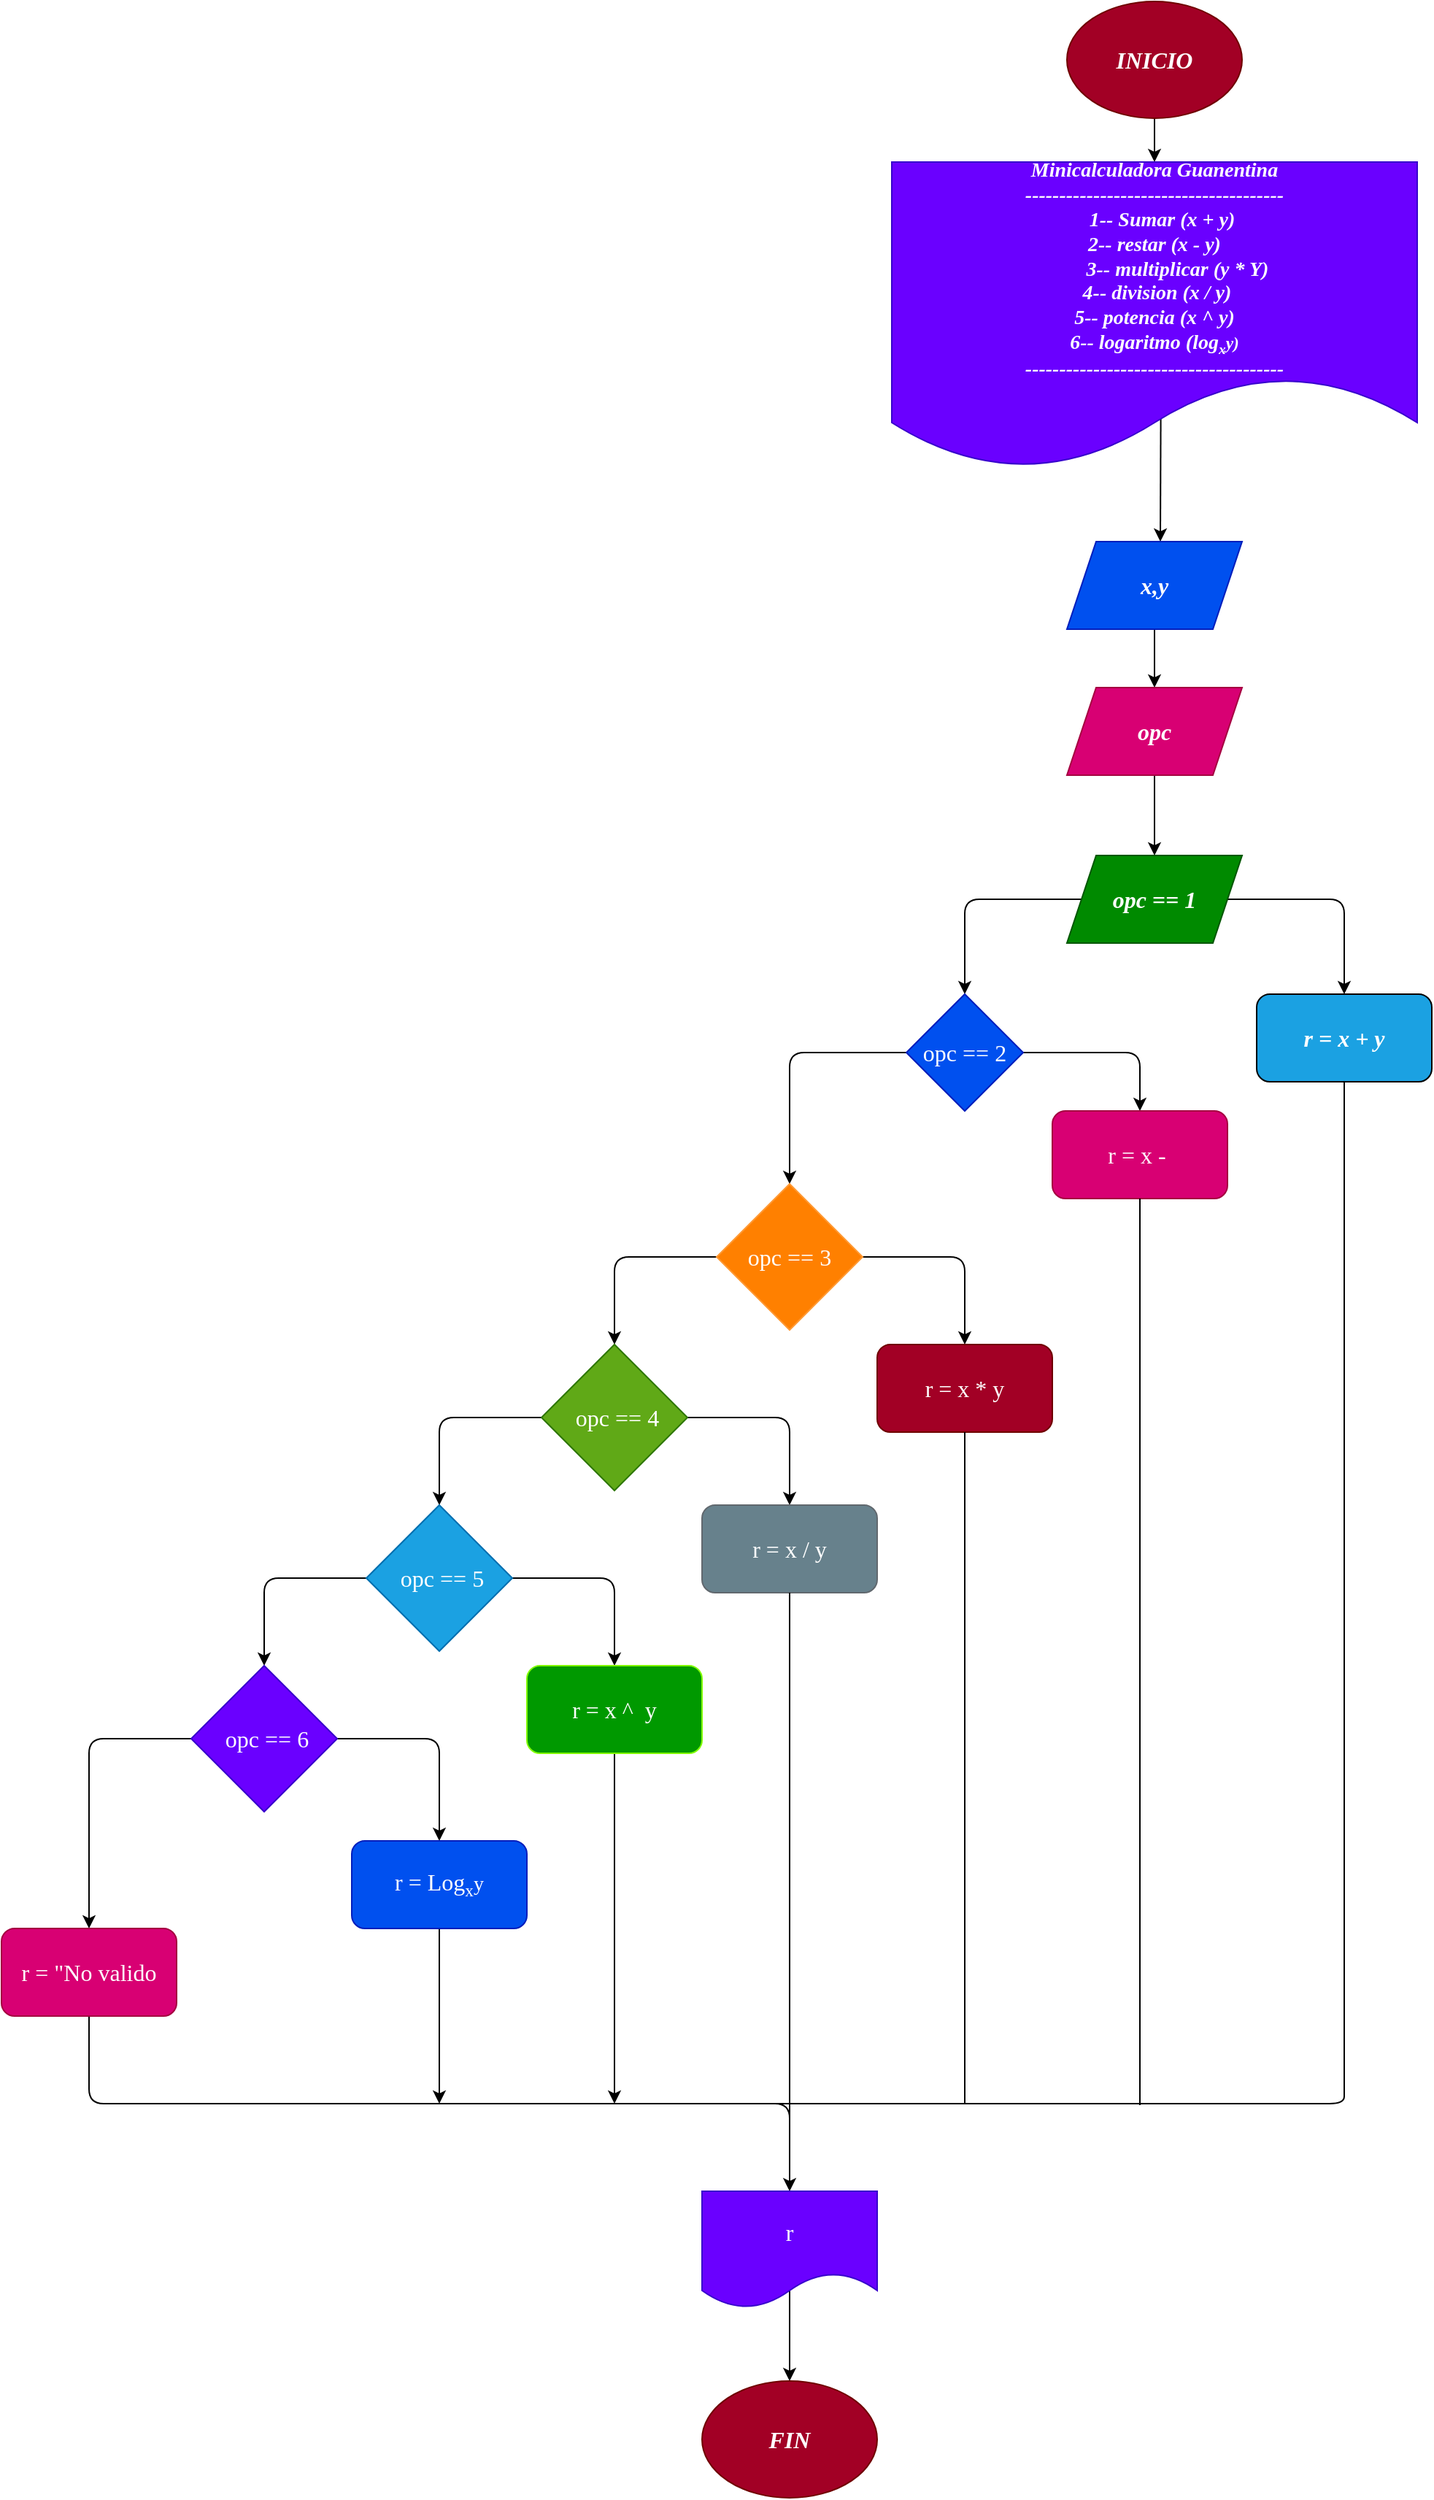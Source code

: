 <mxfile>
    <diagram id="SmnAl8LfTtsfcpHdKrGj" name="Página-1">
        <mxGraphModel dx="1489" dy="461" grid="1" gridSize="10" guides="1" tooltips="1" connect="1" arrows="1" fold="1" page="1" pageScale="1" pageWidth="827" pageHeight="1169" math="0" shadow="0">
            <root>
                <mxCell id="0"/>
                <mxCell id="1" parent="0"/>
                <mxCell id="6" value="" style="edgeStyle=none;html=1;" edge="1" parent="1" source="2" target="3">
                    <mxGeometry relative="1" as="geometry"/>
                </mxCell>
                <mxCell id="2" value="INICIO" style="ellipse;whiteSpace=wrap;html=1;fontFamily=Lucida Console;fontStyle=3;fontSize=16;fillColor=#a20025;fontColor=#ffffff;strokeColor=#6F0000;" vertex="1" parent="1">
                    <mxGeometry x="150" width="120" height="80" as="geometry"/>
                </mxCell>
                <mxCell id="12" value="" style="edgeStyle=none;html=1;fontFamily=Lucida Console;fontSize=14;fontColor=#F5F5F5;exitX=0.512;exitY=0.81;exitDx=0;exitDy=0;exitPerimeter=0;" edge="1" parent="1" source="3" target="4">
                    <mxGeometry relative="1" as="geometry">
                        <Array as="points">
                            <mxPoint x="214" y="370"/>
                        </Array>
                    </mxGeometry>
                </mxCell>
                <mxCell id="3" value="Minicalculadora Guanentina&lt;br&gt;--------------------------------------&lt;br&gt;&amp;nbsp; &amp;nbsp;1-- Sumar (x + y)&lt;br&gt;2-- restar (x - y)&lt;br&gt;&amp;nbsp; &amp;nbsp; &amp;nbsp; &amp;nbsp; &amp;nbsp;3-- multiplicar (y * Y)&lt;br&gt;&amp;nbsp;4-- division (x / y)&lt;br&gt;5-- potencia (x ^ y)&lt;br&gt;6-- logaritmo (log&lt;span style=&quot;font-size: 11.667px;&quot;&gt;&lt;sub&gt;x&lt;/sub&gt;y)&lt;br&gt;&lt;/span&gt;--------------------------------------" style="shape=document;whiteSpace=wrap;html=1;boundedLbl=1;fontFamily=Lucida Console;fontSize=14;fontStyle=3;fillColor=#6a00ff;fontColor=#ffffff;strokeColor=#3700CC;" vertex="1" parent="1">
                    <mxGeometry x="30" y="110" width="360" height="210" as="geometry"/>
                </mxCell>
                <mxCell id="8" value="" style="edgeStyle=none;html=1;" edge="1" parent="1" source="4" target="5">
                    <mxGeometry relative="1" as="geometry"/>
                </mxCell>
                <mxCell id="4" value="&lt;font style=&quot;font-size: 16px;&quot;&gt;x,y&lt;/font&gt;" style="shape=parallelogram;perimeter=parallelogramPerimeter;whiteSpace=wrap;html=1;fixedSize=1;fontSize=14;fontFamily=Lucida Console;fontStyle=3;fillColor=#0050ef;strokeColor=#001DBC;fontColor=#ffffff;" vertex="1" parent="1">
                    <mxGeometry x="150" y="370" width="120" height="60" as="geometry"/>
                </mxCell>
                <mxCell id="14" value="" style="edgeStyle=none;html=1;fontFamily=Lucida Console;fontSize=16;fontColor=#F5F5F5;" edge="1" parent="1" source="5" target="13">
                    <mxGeometry relative="1" as="geometry"/>
                </mxCell>
                <mxCell id="5" value="opc" style="shape=parallelogram;perimeter=parallelogramPerimeter;whiteSpace=wrap;html=1;fixedSize=1;fontSize=16;fontStyle=3;fontFamily=Lucida Console;fillColor=#d80073;fontColor=#ffffff;strokeColor=#A50040;" vertex="1" parent="1">
                    <mxGeometry x="150" y="470" width="120" height="60" as="geometry"/>
                </mxCell>
                <mxCell id="16" value="" style="edgeStyle=none;html=1;fontFamily=Lucida Console;fontSize=16;fontColor=#F5F5F5;" edge="1" parent="1" source="13">
                    <mxGeometry relative="1" as="geometry">
                        <mxPoint x="340" y="680" as="targetPoint"/>
                        <Array as="points">
                            <mxPoint x="340" y="615"/>
                        </Array>
                    </mxGeometry>
                </mxCell>
                <mxCell id="19" value="" style="edgeStyle=none;html=1;fontFamily=Lucida Console;fontSize=16;fontColor=#F5F5F5;" edge="1" parent="1" source="13">
                    <mxGeometry relative="1" as="geometry">
                        <mxPoint x="80" y="680" as="targetPoint"/>
                        <Array as="points">
                            <mxPoint x="80" y="615"/>
                        </Array>
                    </mxGeometry>
                </mxCell>
                <mxCell id="13" value="opc == 1" style="shape=parallelogram;perimeter=parallelogramPerimeter;whiteSpace=wrap;html=1;fixedSize=1;fontSize=16;fontStyle=3;fontFamily=Lucida Console;fillColor=#008a00;fontColor=#ffffff;strokeColor=#005700;" vertex="1" parent="1">
                    <mxGeometry x="150" y="585" width="120" height="60" as="geometry"/>
                </mxCell>
                <mxCell id="20" value="&lt;span style=&quot;&quot;&gt;r = x + y&lt;/span&gt;" style="rounded=1;html=1;labelBackgroundColor=none;fontFamily=Lucida Console;fontSize=16;fontColor=#ffffff;fontStyle=3;fillColor=#1ba1e2;strokeColor=default;whiteSpace=wrap;" vertex="1" parent="1">
                    <mxGeometry x="280" y="680" width="120" height="60" as="geometry"/>
                </mxCell>
                <mxCell id="23" value="" style="edgeStyle=none;html=1;fontFamily=Lucida Console;fontSize=16;fontColor=#F5F5F5;" edge="1" parent="1" source="21" target="22">
                    <mxGeometry relative="1" as="geometry">
                        <Array as="points">
                            <mxPoint x="-40" y="720"/>
                        </Array>
                    </mxGeometry>
                </mxCell>
                <mxCell id="25" value="" style="edgeStyle=none;html=1;fontFamily=Lucida Console;fontSize=16;fontColor=#F5F5F5;" edge="1" parent="1" source="21" target="24">
                    <mxGeometry relative="1" as="geometry">
                        <Array as="points">
                            <mxPoint x="200" y="720"/>
                        </Array>
                    </mxGeometry>
                </mxCell>
                <mxCell id="21" value="opc == 2" style="rhombus;whiteSpace=wrap;html=1;labelBackgroundColor=none;fontFamily=Lucida Console;fontSize=16;fontColor=#ffffff;fillColor=#0050ef;strokeColor=#001DBC;" vertex="1" parent="1">
                    <mxGeometry x="40" y="680" width="80" height="80" as="geometry"/>
                </mxCell>
                <mxCell id="27" value="" style="edgeStyle=none;html=1;fontFamily=Lucida Console;fontSize=16;fontColor=#F5F5F5;" edge="1" parent="1" source="22" target="26">
                    <mxGeometry relative="1" as="geometry">
                        <Array as="points">
                            <mxPoint x="80" y="860"/>
                        </Array>
                    </mxGeometry>
                </mxCell>
                <mxCell id="29" value="" style="edgeStyle=none;html=1;fontFamily=Lucida Console;fontSize=16;fontColor=#F5F5F5;" edge="1" parent="1" source="22" target="28">
                    <mxGeometry relative="1" as="geometry">
                        <Array as="points">
                            <mxPoint x="-160" y="860"/>
                        </Array>
                    </mxGeometry>
                </mxCell>
                <mxCell id="22" value="opc == 3" style="rhombus;whiteSpace=wrap;html=1;labelBackgroundColor=none;fontFamily=Lucida Console;fontSize=16;fontColor=#ffffff;fillColor=#FF8000;strokeColor=#FF9933;" vertex="1" parent="1">
                    <mxGeometry x="-90" y="810" width="100" height="100" as="geometry"/>
                </mxCell>
                <mxCell id="24" value="r = x -&amp;nbsp;" style="rounded=1;whiteSpace=wrap;html=1;fontSize=16;fontFamily=Lucida Console;fontColor=#ffffff;labelBackgroundColor=none;fillColor=#d80073;strokeColor=#A50040;" vertex="1" parent="1">
                    <mxGeometry x="140" y="760" width="120" height="60" as="geometry"/>
                </mxCell>
                <mxCell id="26" value="r = x * y" style="rounded=1;whiteSpace=wrap;html=1;fontSize=16;fontFamily=Lucida Console;fontColor=#ffffff;labelBackgroundColor=none;fillColor=#a20025;strokeColor=#6F0000;" vertex="1" parent="1">
                    <mxGeometry x="20" y="920" width="120" height="60" as="geometry"/>
                </mxCell>
                <mxCell id="33" value="" style="edgeStyle=none;html=1;fontFamily=Lucida Console;fontSize=16;fontColor=#F5F5F5;" edge="1" parent="1" source="28" target="32">
                    <mxGeometry relative="1" as="geometry">
                        <Array as="points">
                            <mxPoint x="-40" y="970"/>
                        </Array>
                    </mxGeometry>
                </mxCell>
                <mxCell id="35" value="" style="edgeStyle=none;html=1;fontFamily=Lucida Console;fontSize=16;fontColor=#F5F5F5;" edge="1" parent="1" source="28" target="34">
                    <mxGeometry relative="1" as="geometry">
                        <Array as="points">
                            <mxPoint x="-280" y="970"/>
                        </Array>
                    </mxGeometry>
                </mxCell>
                <mxCell id="28" value="&amp;nbsp;opc == 4" style="rhombus;whiteSpace=wrap;html=1;fontSize=16;fontFamily=Lucida Console;fontColor=#ffffff;labelBackgroundColor=none;fillColor=#60a917;strokeColor=#2D7600;" vertex="1" parent="1">
                    <mxGeometry x="-210" y="920" width="100" height="100" as="geometry"/>
                </mxCell>
                <mxCell id="32" value="r = x / y" style="rounded=1;whiteSpace=wrap;html=1;fontSize=16;fontFamily=Lucida Console;fontColor=#ffffff;labelBackgroundColor=none;fillColor=#67818C;strokeColor=#61686E;" vertex="1" parent="1">
                    <mxGeometry x="-100" y="1030" width="120" height="60" as="geometry"/>
                </mxCell>
                <mxCell id="37" value="" style="edgeStyle=none;html=1;fontFamily=Lucida Console;fontSize=16;fontColor=#F5F5F5;" edge="1" parent="1" source="34" target="36">
                    <mxGeometry relative="1" as="geometry">
                        <Array as="points">
                            <mxPoint x="-160" y="1080"/>
                        </Array>
                    </mxGeometry>
                </mxCell>
                <mxCell id="40" value="" style="edgeStyle=none;html=1;fontFamily=Lucida Console;fontSize=16;fontColor=#F5F5F5;" edge="1" parent="1" source="34" target="39">
                    <mxGeometry relative="1" as="geometry">
                        <Array as="points">
                            <mxPoint x="-400" y="1080"/>
                        </Array>
                    </mxGeometry>
                </mxCell>
                <mxCell id="34" value="&amp;nbsp;opc == 5" style="rhombus;whiteSpace=wrap;html=1;fontSize=16;fontFamily=Lucida Console;fontColor=#ffffff;labelBackgroundColor=none;fillColor=#1ba1e2;strokeColor=#006EAF;" vertex="1" parent="1">
                    <mxGeometry x="-330" y="1030" width="100" height="100" as="geometry"/>
                </mxCell>
                <mxCell id="61" value="" style="edgeStyle=none;html=1;fontFamily=Lucida Console;fontSize=14;fontColor=#F5F5F5;" edge="1" parent="1" source="36">
                    <mxGeometry relative="1" as="geometry">
                        <mxPoint x="-160" y="1440" as="targetPoint"/>
                        <Array as="points">
                            <mxPoint x="-160" y="1420"/>
                        </Array>
                    </mxGeometry>
                </mxCell>
                <mxCell id="36" value="r = x&amp;nbsp;^&amp;nbsp; y" style="rounded=1;whiteSpace=wrap;html=1;fontSize=16;fontFamily=Lucida Console;fontColor=#ffffff;labelBackgroundColor=none;fillColor=#009900;strokeColor=#80FF00;" vertex="1" parent="1">
                    <mxGeometry x="-220" y="1140" width="120" height="60" as="geometry"/>
                </mxCell>
                <mxCell id="42" value="" style="edgeStyle=none;html=1;fontFamily=Lucida Console;fontSize=16;fontColor=#F5F5F5;" edge="1" parent="1" source="39" target="41">
                    <mxGeometry relative="1" as="geometry">
                        <Array as="points">
                            <mxPoint x="-280" y="1190"/>
                        </Array>
                    </mxGeometry>
                </mxCell>
                <mxCell id="44" value="" style="edgeStyle=none;html=1;fontFamily=Lucida Console;fontSize=14;fontColor=#F5F5F5;" edge="1" parent="1" source="39" target="43">
                    <mxGeometry relative="1" as="geometry">
                        <Array as="points">
                            <mxPoint x="-520" y="1190"/>
                        </Array>
                    </mxGeometry>
                </mxCell>
                <mxCell id="39" value="&amp;nbsp;opc == 6" style="rhombus;whiteSpace=wrap;html=1;fontSize=16;fontFamily=Lucida Console;fontColor=#ffffff;labelBackgroundColor=none;fillColor=#6a00ff;strokeColor=#3700CC;" vertex="1" parent="1">
                    <mxGeometry x="-450" y="1140" width="100" height="100" as="geometry"/>
                </mxCell>
                <mxCell id="57" style="html=1;fontFamily=Lucida Console;fontSize=14;fontColor=#F5F5F5;" edge="1" parent="1" source="41">
                    <mxGeometry relative="1" as="geometry">
                        <mxPoint x="-280" y="1440" as="targetPoint"/>
                    </mxGeometry>
                </mxCell>
                <mxCell id="46" value="" style="edgeStyle=none;html=1;fontFamily=Lucida Console;fontSize=14;fontColor=#F5F5F5;" edge="1" parent="1" source="43">
                    <mxGeometry relative="1" as="geometry">
                        <mxPoint x="-40" y="1500" as="targetPoint"/>
                        <Array as="points">
                            <mxPoint x="-520" y="1440"/>
                            <mxPoint x="-40" y="1440"/>
                        </Array>
                    </mxGeometry>
                </mxCell>
                <mxCell id="43" value="r = &quot;No valido" style="rounded=1;whiteSpace=wrap;html=1;fontSize=16;fontFamily=Lucida Console;fontColor=#ffffff;labelBackgroundColor=none;fillColor=#d80073;strokeColor=#A50040;" vertex="1" parent="1">
                    <mxGeometry x="-580" y="1320" width="120" height="60" as="geometry"/>
                </mxCell>
                <mxCell id="41" value="r = Log&lt;span style=&quot;font-size: 14px;&quot;&gt;&lt;sub&gt;x&lt;/sub&gt;y&lt;/span&gt;" style="rounded=1;whiteSpace=wrap;html=1;fontSize=16;fontFamily=Lucida Console;fontColor=#ffffff;labelBackgroundColor=none;fillColor=#0050ef;strokeColor=#001DBC;" vertex="1" parent="1">
                    <mxGeometry x="-340" y="1260" width="120" height="60" as="geometry"/>
                </mxCell>
                <mxCell id="63" value="" style="endArrow=none;html=1;fontFamily=Lucida Console;fontSize=14;fontColor=#F5F5F5;entryX=0.5;entryY=1;entryDx=0;entryDy=0;" edge="1" parent="1" target="20">
                    <mxGeometry width="50" height="50" relative="1" as="geometry">
                        <mxPoint x="-66" y="1440" as="sourcePoint"/>
                        <mxPoint x="350" y="830" as="targetPoint"/>
                        <Array as="points">
                            <mxPoint x="340" y="1440"/>
                            <mxPoint x="340" y="1430"/>
                            <mxPoint x="340" y="830"/>
                        </Array>
                    </mxGeometry>
                </mxCell>
                <mxCell id="65" value="" style="endArrow=none;html=1;fontFamily=Lucida Console;fontSize=14;fontColor=#F5F5F5;entryX=0.5;entryY=1;entryDx=0;entryDy=0;" edge="1" parent="1" target="24">
                    <mxGeometry width="50" height="50" relative="1" as="geometry">
                        <mxPoint x="200" y="1441" as="sourcePoint"/>
                        <mxPoint x="200" y="890" as="targetPoint"/>
                        <Array as="points">
                            <mxPoint x="200" y="920"/>
                        </Array>
                    </mxGeometry>
                </mxCell>
                <mxCell id="66" value="" style="endArrow=none;html=1;fontFamily=Lucida Console;fontSize=14;fontColor=#F5F5F5;entryX=0.5;entryY=1;entryDx=0;entryDy=0;" edge="1" parent="1" target="32">
                    <mxGeometry width="50" height="50" relative="1" as="geometry">
                        <mxPoint x="-40" y="1450" as="sourcePoint"/>
                        <mxPoint x="10" y="1220" as="targetPoint"/>
                    </mxGeometry>
                </mxCell>
                <mxCell id="67" value="" style="endArrow=none;html=1;fontFamily=Lucida Console;fontSize=14;fontColor=#F5F5F5;entryX=0.5;entryY=1;entryDx=0;entryDy=0;" edge="1" parent="1" target="26">
                    <mxGeometry width="50" height="50" relative="1" as="geometry">
                        <mxPoint x="80" y="1440" as="sourcePoint"/>
                        <mxPoint x="10" y="990" as="targetPoint"/>
                        <Array as="points">
                            <mxPoint x="80" y="1080"/>
                        </Array>
                    </mxGeometry>
                </mxCell>
                <mxCell id="70" value="" style="edgeStyle=none;html=1;fontFamily=Lucida Console;fontSize=16;fontColor=#F5F5F5;" edge="1" parent="1" target="69">
                    <mxGeometry relative="1" as="geometry">
                        <mxPoint x="-40" y="1560" as="sourcePoint"/>
                    </mxGeometry>
                </mxCell>
                <mxCell id="68" value="&lt;font style=&quot;font-size: 16px;&quot;&gt;r&lt;/font&gt;" style="shape=document;whiteSpace=wrap;html=1;boundedLbl=1;labelBackgroundColor=none;fontFamily=Lucida Console;fontSize=14;fontColor=#ffffff;fillColor=#6a00ff;strokeColor=#3700CC;" vertex="1" parent="1">
                    <mxGeometry x="-100" y="1500" width="120" height="80" as="geometry"/>
                </mxCell>
                <mxCell id="69" value="&lt;b&gt;&lt;i&gt;FIN&lt;/i&gt;&lt;/b&gt;" style="ellipse;whiteSpace=wrap;html=1;labelBackgroundColor=none;fontFamily=Lucida Console;fontSize=16;fontColor=#ffffff;fillColor=#a20025;strokeColor=#6F0000;" vertex="1" parent="1">
                    <mxGeometry x="-100" y="1630" width="120" height="80" as="geometry"/>
                </mxCell>
            </root>
        </mxGraphModel>
    </diagram>
</mxfile>